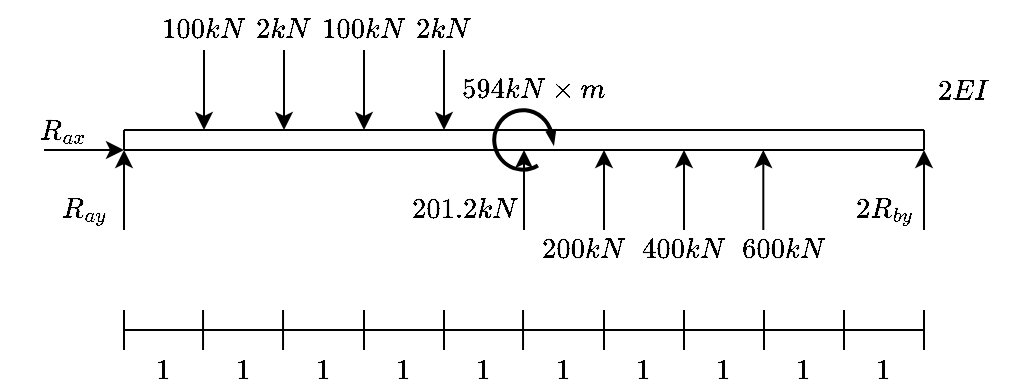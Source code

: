 <mxfile version="15.2.9" type="device"><diagram id="uIo-71xkmivG4In3X9n8" name="Page-1"><mxGraphModel dx="813" dy="430" grid="1" gridSize="10" guides="1" tooltips="1" connect="1" arrows="1" fold="1" page="1" pageScale="1" pageWidth="850" pageHeight="1100" math="1" shadow="0"><root><mxCell id="0"/><mxCell id="1" parent="0"/><mxCell id="jZkSo-POswkWHwnTR9tR-1" value="" style="endArrow=none;html=1;" parent="1" edge="1"><mxGeometry width="50" height="50" relative="1" as="geometry"><mxPoint x="160" y="320" as="sourcePoint"/><mxPoint x="560" y="320" as="targetPoint"/></mxGeometry></mxCell><mxCell id="jZkSo-POswkWHwnTR9tR-2" value="" style="endArrow=classic;html=1;" parent="1" edge="1"><mxGeometry width="50" height="50" relative="1" as="geometry"><mxPoint x="160" y="360" as="sourcePoint"/><mxPoint x="160" y="320" as="targetPoint"/></mxGeometry></mxCell><mxCell id="jZkSo-POswkWHwnTR9tR-3" value="" style="endArrow=classic;html=1;" parent="1" edge="1"><mxGeometry width="50" height="50" relative="1" as="geometry"><mxPoint x="120" y="320" as="sourcePoint"/><mxPoint x="160" y="320" as="targetPoint"/></mxGeometry></mxCell><mxCell id="jZkSo-POswkWHwnTR9tR-4" value="&lt;div&gt;$$R_{ay}$$&lt;/div&gt;" style="text;html=1;strokeColor=none;fillColor=none;align=center;verticalAlign=middle;whiteSpace=wrap;rounded=0;" parent="1" vertex="1"><mxGeometry x="120" y="340" width="40" height="20" as="geometry"/></mxCell><mxCell id="jZkSo-POswkWHwnTR9tR-5" value="&lt;div&gt;$$R_{ax}$$&lt;/div&gt;" style="text;html=1;strokeColor=none;fillColor=none;align=center;verticalAlign=middle;whiteSpace=wrap;rounded=0;" parent="1" vertex="1"><mxGeometry x="110" y="300" width="40" height="20" as="geometry"/></mxCell><mxCell id="jZkSo-POswkWHwnTR9tR-6" value="" style="endArrow=classic;html=1;" parent="1" edge="1"><mxGeometry width="50" height="50" relative="1" as="geometry"><mxPoint x="560" y="360" as="sourcePoint"/><mxPoint x="560" y="320" as="targetPoint"/></mxGeometry></mxCell><mxCell id="jZkSo-POswkWHwnTR9tR-7" value="&lt;div&gt;$$2R_{by}$$&lt;/div&gt;" style="text;html=1;strokeColor=none;fillColor=none;align=center;verticalAlign=middle;whiteSpace=wrap;rounded=0;" parent="1" vertex="1"><mxGeometry x="520" y="340" width="40" height="20" as="geometry"/></mxCell><mxCell id="jZkSo-POswkWHwnTR9tR-17" value="" style="group" parent="1" vertex="1" connectable="0"><mxGeometry x="160" y="400" width="400" height="40" as="geometry"/></mxCell><mxCell id="jZkSo-POswkWHwnTR9tR-18" value="" style="endArrow=none;html=1;" parent="jZkSo-POswkWHwnTR9tR-17" edge="1"><mxGeometry width="50" height="50" relative="1" as="geometry"><mxPoint y="10" as="sourcePoint"/><mxPoint x="400" y="10" as="targetPoint"/></mxGeometry></mxCell><mxCell id="jZkSo-POswkWHwnTR9tR-19" value="" style="endArrow=none;html=1;" parent="jZkSo-POswkWHwnTR9tR-17" edge="1"><mxGeometry width="50" height="50" relative="1" as="geometry"><mxPoint y="20" as="sourcePoint"/><mxPoint as="targetPoint"/></mxGeometry></mxCell><mxCell id="jZkSo-POswkWHwnTR9tR-20" value="" style="endArrow=none;html=1;" parent="jZkSo-POswkWHwnTR9tR-17" edge="1"><mxGeometry width="50" height="50" relative="1" as="geometry"><mxPoint x="39.52" y="20" as="sourcePoint"/><mxPoint x="39.52" as="targetPoint"/></mxGeometry></mxCell><mxCell id="jZkSo-POswkWHwnTR9tR-21" value="" style="endArrow=none;html=1;" parent="jZkSo-POswkWHwnTR9tR-17" edge="1"><mxGeometry width="50" height="50" relative="1" as="geometry"><mxPoint x="79.52" y="20" as="sourcePoint"/><mxPoint x="79.52" as="targetPoint"/></mxGeometry></mxCell><mxCell id="jZkSo-POswkWHwnTR9tR-22" value="" style="endArrow=none;html=1;" parent="jZkSo-POswkWHwnTR9tR-17" edge="1"><mxGeometry width="50" height="50" relative="1" as="geometry"><mxPoint x="120" y="20" as="sourcePoint"/><mxPoint x="120" as="targetPoint"/></mxGeometry></mxCell><mxCell id="jZkSo-POswkWHwnTR9tR-23" value="" style="endArrow=none;html=1;" parent="jZkSo-POswkWHwnTR9tR-17" edge="1"><mxGeometry width="50" height="50" relative="1" as="geometry"><mxPoint x="160" y="20" as="sourcePoint"/><mxPoint x="160" as="targetPoint"/></mxGeometry></mxCell><mxCell id="jZkSo-POswkWHwnTR9tR-24" value="" style="endArrow=none;html=1;" parent="jZkSo-POswkWHwnTR9tR-17" edge="1"><mxGeometry width="50" height="50" relative="1" as="geometry"><mxPoint x="199.52" y="20" as="sourcePoint"/><mxPoint x="199.52" as="targetPoint"/></mxGeometry></mxCell><mxCell id="jZkSo-POswkWHwnTR9tR-25" value="" style="endArrow=none;html=1;" parent="jZkSo-POswkWHwnTR9tR-17" edge="1"><mxGeometry width="50" height="50" relative="1" as="geometry"><mxPoint x="240" y="20" as="sourcePoint"/><mxPoint x="240" as="targetPoint"/></mxGeometry></mxCell><mxCell id="jZkSo-POswkWHwnTR9tR-26" value="" style="endArrow=none;html=1;" parent="jZkSo-POswkWHwnTR9tR-17" edge="1"><mxGeometry width="50" height="50" relative="1" as="geometry"><mxPoint x="280" y="20" as="sourcePoint"/><mxPoint x="280" as="targetPoint"/></mxGeometry></mxCell><mxCell id="jZkSo-POswkWHwnTR9tR-27" value="" style="endArrow=none;html=1;" parent="jZkSo-POswkWHwnTR9tR-17" edge="1"><mxGeometry width="50" height="50" relative="1" as="geometry"><mxPoint x="320" y="20" as="sourcePoint"/><mxPoint x="320" as="targetPoint"/></mxGeometry></mxCell><mxCell id="jZkSo-POswkWHwnTR9tR-28" value="" style="endArrow=none;html=1;" parent="jZkSo-POswkWHwnTR9tR-17" edge="1"><mxGeometry width="50" height="50" relative="1" as="geometry"><mxPoint x="360" y="20" as="sourcePoint"/><mxPoint x="360" as="targetPoint"/></mxGeometry></mxCell><mxCell id="jZkSo-POswkWHwnTR9tR-29" value="" style="endArrow=none;html=1;" parent="jZkSo-POswkWHwnTR9tR-17" edge="1"><mxGeometry width="50" height="50" relative="1" as="geometry"><mxPoint x="400" y="20" as="sourcePoint"/><mxPoint x="400" as="targetPoint"/></mxGeometry></mxCell><mxCell id="jZkSo-POswkWHwnTR9tR-30" value="$$1$$" style="text;html=1;strokeColor=none;fillColor=none;align=center;verticalAlign=middle;whiteSpace=wrap;rounded=0;" parent="jZkSo-POswkWHwnTR9tR-17" vertex="1"><mxGeometry y="20" width="40" height="20" as="geometry"/></mxCell><mxCell id="jZkSo-POswkWHwnTR9tR-31" value="$$1$$" style="text;html=1;strokeColor=none;fillColor=none;align=center;verticalAlign=middle;whiteSpace=wrap;rounded=0;" parent="jZkSo-POswkWHwnTR9tR-17" vertex="1"><mxGeometry x="40" y="20" width="40" height="20" as="geometry"/></mxCell><mxCell id="jZkSo-POswkWHwnTR9tR-32" value="$$1$$" style="text;html=1;strokeColor=none;fillColor=none;align=center;verticalAlign=middle;whiteSpace=wrap;rounded=0;" parent="jZkSo-POswkWHwnTR9tR-17" vertex="1"><mxGeometry x="80" y="20" width="40" height="20" as="geometry"/></mxCell><mxCell id="jZkSo-POswkWHwnTR9tR-33" value="$$1$$" style="text;html=1;strokeColor=none;fillColor=none;align=center;verticalAlign=middle;whiteSpace=wrap;rounded=0;" parent="jZkSo-POswkWHwnTR9tR-17" vertex="1"><mxGeometry x="120" y="20" width="40" height="20" as="geometry"/></mxCell><mxCell id="jZkSo-POswkWHwnTR9tR-34" value="$$1$$" style="text;html=1;strokeColor=none;fillColor=none;align=center;verticalAlign=middle;whiteSpace=wrap;rounded=0;" parent="jZkSo-POswkWHwnTR9tR-17" vertex="1"><mxGeometry x="160" y="20" width="40" height="20" as="geometry"/></mxCell><mxCell id="jZkSo-POswkWHwnTR9tR-35" value="$$1$$" style="text;html=1;strokeColor=none;fillColor=none;align=center;verticalAlign=middle;whiteSpace=wrap;rounded=0;" parent="jZkSo-POswkWHwnTR9tR-17" vertex="1"><mxGeometry x="200" y="20" width="40" height="20" as="geometry"/></mxCell><mxCell id="jZkSo-POswkWHwnTR9tR-36" value="$$1$$" style="text;html=1;strokeColor=none;fillColor=none;align=center;verticalAlign=middle;whiteSpace=wrap;rounded=0;" parent="jZkSo-POswkWHwnTR9tR-17" vertex="1"><mxGeometry x="240" y="20" width="40" height="20" as="geometry"/></mxCell><mxCell id="jZkSo-POswkWHwnTR9tR-37" value="$$1$$" style="text;html=1;strokeColor=none;fillColor=none;align=center;verticalAlign=middle;whiteSpace=wrap;rounded=0;" parent="jZkSo-POswkWHwnTR9tR-17" vertex="1"><mxGeometry x="280" y="20" width="40" height="20" as="geometry"/></mxCell><mxCell id="jZkSo-POswkWHwnTR9tR-38" value="$$1$$" style="text;html=1;strokeColor=none;fillColor=none;align=center;verticalAlign=middle;whiteSpace=wrap;rounded=0;" parent="jZkSo-POswkWHwnTR9tR-17" vertex="1"><mxGeometry x="320" y="20" width="40" height="20" as="geometry"/></mxCell><mxCell id="jZkSo-POswkWHwnTR9tR-39" value="$$1$$" style="text;html=1;strokeColor=none;fillColor=none;align=center;verticalAlign=middle;whiteSpace=wrap;rounded=0;" parent="jZkSo-POswkWHwnTR9tR-17" vertex="1"><mxGeometry x="360" y="20" width="40" height="20" as="geometry"/></mxCell><mxCell id="jZkSo-POswkWHwnTR9tR-67" value="&lt;div&gt;$$200 kN$$&lt;/div&gt;" style="text;html=1;strokeColor=none;fillColor=none;align=center;verticalAlign=middle;whiteSpace=wrap;rounded=0;" parent="1" vertex="1"><mxGeometry x="370" y="360" width="40" height="20" as="geometry"/></mxCell><mxCell id="jZkSo-POswkWHwnTR9tR-69" value="" style="endArrow=classic;html=1;startArrow=none;" parent="1" source="jZkSo-POswkWHwnTR9tR-76" edge="1"><mxGeometry width="50" height="50" relative="1" as="geometry"><mxPoint x="200" y="270" as="sourcePoint"/><mxPoint x="200" y="310" as="targetPoint"/></mxGeometry></mxCell><mxCell id="jZkSo-POswkWHwnTR9tR-70" value="" style="endArrow=classic;html=1;" parent="1" edge="1"><mxGeometry width="50" height="50" relative="1" as="geometry"><mxPoint x="240" y="270" as="sourcePoint"/><mxPoint x="240" y="310" as="targetPoint"/></mxGeometry></mxCell><mxCell id="jZkSo-POswkWHwnTR9tR-71" value="" style="endArrow=classic;html=1;" parent="1" edge="1"><mxGeometry width="50" height="50" relative="1" as="geometry"><mxPoint x="280" y="270" as="sourcePoint"/><mxPoint x="280" y="310" as="targetPoint"/></mxGeometry></mxCell><mxCell id="jZkSo-POswkWHwnTR9tR-72" value="" style="endArrow=classic;html=1;" parent="1" edge="1"><mxGeometry width="50" height="50" relative="1" as="geometry"><mxPoint x="320" y="270" as="sourcePoint"/><mxPoint x="320" y="310" as="targetPoint"/></mxGeometry></mxCell><mxCell id="jZkSo-POswkWHwnTR9tR-74" value="" style="endArrow=none;html=1;" parent="1" edge="1"><mxGeometry width="50" height="50" relative="1" as="geometry"><mxPoint x="160" y="320" as="sourcePoint"/><mxPoint x="160" y="310" as="targetPoint"/></mxGeometry></mxCell><mxCell id="jZkSo-POswkWHwnTR9tR-75" value="" style="endArrow=none;html=1;" parent="1" edge="1"><mxGeometry width="50" height="50" relative="1" as="geometry"><mxPoint x="160" y="310" as="sourcePoint"/><mxPoint x="560" y="310" as="targetPoint"/></mxGeometry></mxCell><mxCell id="jZkSo-POswkWHwnTR9tR-76" value="&lt;div&gt;$$100 kN$$&lt;/div&gt;" style="text;html=1;strokeColor=none;fillColor=none;align=center;verticalAlign=middle;whiteSpace=wrap;rounded=0;" parent="1" vertex="1"><mxGeometry x="180" y="250" width="40" height="20" as="geometry"/></mxCell><mxCell id="jZkSo-POswkWHwnTR9tR-77" value="" style="endArrow=none;html=1;" parent="1" target="jZkSo-POswkWHwnTR9tR-76" edge="1"><mxGeometry width="50" height="50" relative="1" as="geometry"><mxPoint x="200" y="270" as="sourcePoint"/><mxPoint x="200" y="310" as="targetPoint"/></mxGeometry></mxCell><mxCell id="jZkSo-POswkWHwnTR9tR-78" value="&lt;div&gt;$$2 kN$$&lt;/div&gt;" style="text;html=1;strokeColor=none;fillColor=none;align=center;verticalAlign=middle;whiteSpace=wrap;rounded=0;" parent="1" vertex="1"><mxGeometry x="220" y="250" width="40" height="20" as="geometry"/></mxCell><mxCell id="jZkSo-POswkWHwnTR9tR-79" value="&lt;div&gt;$$100 kN$$&lt;/div&gt;" style="text;html=1;strokeColor=none;fillColor=none;align=center;verticalAlign=middle;whiteSpace=wrap;rounded=0;" parent="1" vertex="1"><mxGeometry x="260" y="250" width="40" height="20" as="geometry"/></mxCell><mxCell id="jZkSo-POswkWHwnTR9tR-80" value="&lt;div&gt;$$2 kN$$&lt;/div&gt;" style="text;html=1;strokeColor=none;fillColor=none;align=center;verticalAlign=middle;whiteSpace=wrap;rounded=0;" parent="1" vertex="1"><mxGeometry x="300" y="250" width="40" height="20" as="geometry"/></mxCell><mxCell id="jZkSo-POswkWHwnTR9tR-81" value="" style="endArrow=classic;html=1;" parent="1" edge="1"><mxGeometry width="50" height="50" relative="1" as="geometry"><mxPoint x="400" y="360" as="sourcePoint"/><mxPoint x="400" y="320" as="targetPoint"/></mxGeometry></mxCell><mxCell id="jZkSo-POswkWHwnTR9tR-82" value="" style="endArrow=classic;html=1;" parent="1" edge="1"><mxGeometry width="50" height="50" relative="1" as="geometry"><mxPoint x="440" y="360" as="sourcePoint"/><mxPoint x="440" y="320" as="targetPoint"/></mxGeometry></mxCell><mxCell id="jZkSo-POswkWHwnTR9tR-83" value="" style="endArrow=classic;html=1;" parent="1" edge="1"><mxGeometry width="50" height="50" relative="1" as="geometry"><mxPoint x="479.66" y="360" as="sourcePoint"/><mxPoint x="479.66" y="320" as="targetPoint"/></mxGeometry></mxCell><mxCell id="jZkSo-POswkWHwnTR9tR-84" value="&lt;div&gt;$$400 kN$$&lt;/div&gt;" style="text;html=1;strokeColor=none;fillColor=none;align=center;verticalAlign=middle;whiteSpace=wrap;rounded=0;" parent="1" vertex="1"><mxGeometry x="420" y="360" width="40" height="20" as="geometry"/></mxCell><mxCell id="jZkSo-POswkWHwnTR9tR-86" value="&lt;div&gt;$$600 kN$$&lt;/div&gt;" style="text;html=1;strokeColor=none;fillColor=none;align=center;verticalAlign=middle;whiteSpace=wrap;rounded=0;" parent="1" vertex="1"><mxGeometry x="470" y="360" width="40" height="20" as="geometry"/></mxCell><mxCell id="jZkSo-POswkWHwnTR9tR-88" value="$$2EI$$" style="text;html=1;strokeColor=none;fillColor=none;align=center;verticalAlign=middle;whiteSpace=wrap;rounded=0;" parent="1" vertex="1"><mxGeometry x="560" y="280" width="40" height="20" as="geometry"/></mxCell><mxCell id="uoiZQ2jpJo9EKoGA_jiP-2" value="" style="endArrow=none;html=1;" parent="1" edge="1"><mxGeometry width="50" height="50" relative="1" as="geometry"><mxPoint x="560" y="310" as="sourcePoint"/><mxPoint x="560" y="320" as="targetPoint"/></mxGeometry></mxCell><mxCell id="SSHZvfgmJ2WTwvLyw8Ew-1" value="" style="endArrow=classic;html=1;" edge="1" parent="1"><mxGeometry width="50" height="50" relative="1" as="geometry"><mxPoint x="360" y="360" as="sourcePoint"/><mxPoint x="360" y="320" as="targetPoint"/></mxGeometry></mxCell><mxCell id="SSHZvfgmJ2WTwvLyw8Ew-2" value="&lt;div&gt;$$201.2 kN$$&lt;/div&gt;" style="text;html=1;strokeColor=none;fillColor=none;align=center;verticalAlign=middle;whiteSpace=wrap;rounded=0;" vertex="1" parent="1"><mxGeometry x="310" y="340" width="40" height="20" as="geometry"/></mxCell><mxCell id="SSHZvfgmJ2WTwvLyw8Ew-3" value="" style="verticalLabelPosition=bottom;html=1;verticalAlign=top;strokeWidth=2;shape=mxgraph.lean_mapping.physical_pull;pointerEvents=1;sketch=0;rotation=-180;flipH=1;" vertex="1" parent="1"><mxGeometry x="345" y="300" width="30" height="30" as="geometry"/></mxCell><mxCell id="SSHZvfgmJ2WTwvLyw8Ew-5" value="&lt;div&gt;$$594 kN \times m$$&lt;/div&gt;" style="text;html=1;strokeColor=none;fillColor=none;align=center;verticalAlign=middle;whiteSpace=wrap;rounded=0;" vertex="1" parent="1"><mxGeometry x="345" y="280" width="40" height="20" as="geometry"/></mxCell></root></mxGraphModel></diagram></mxfile>